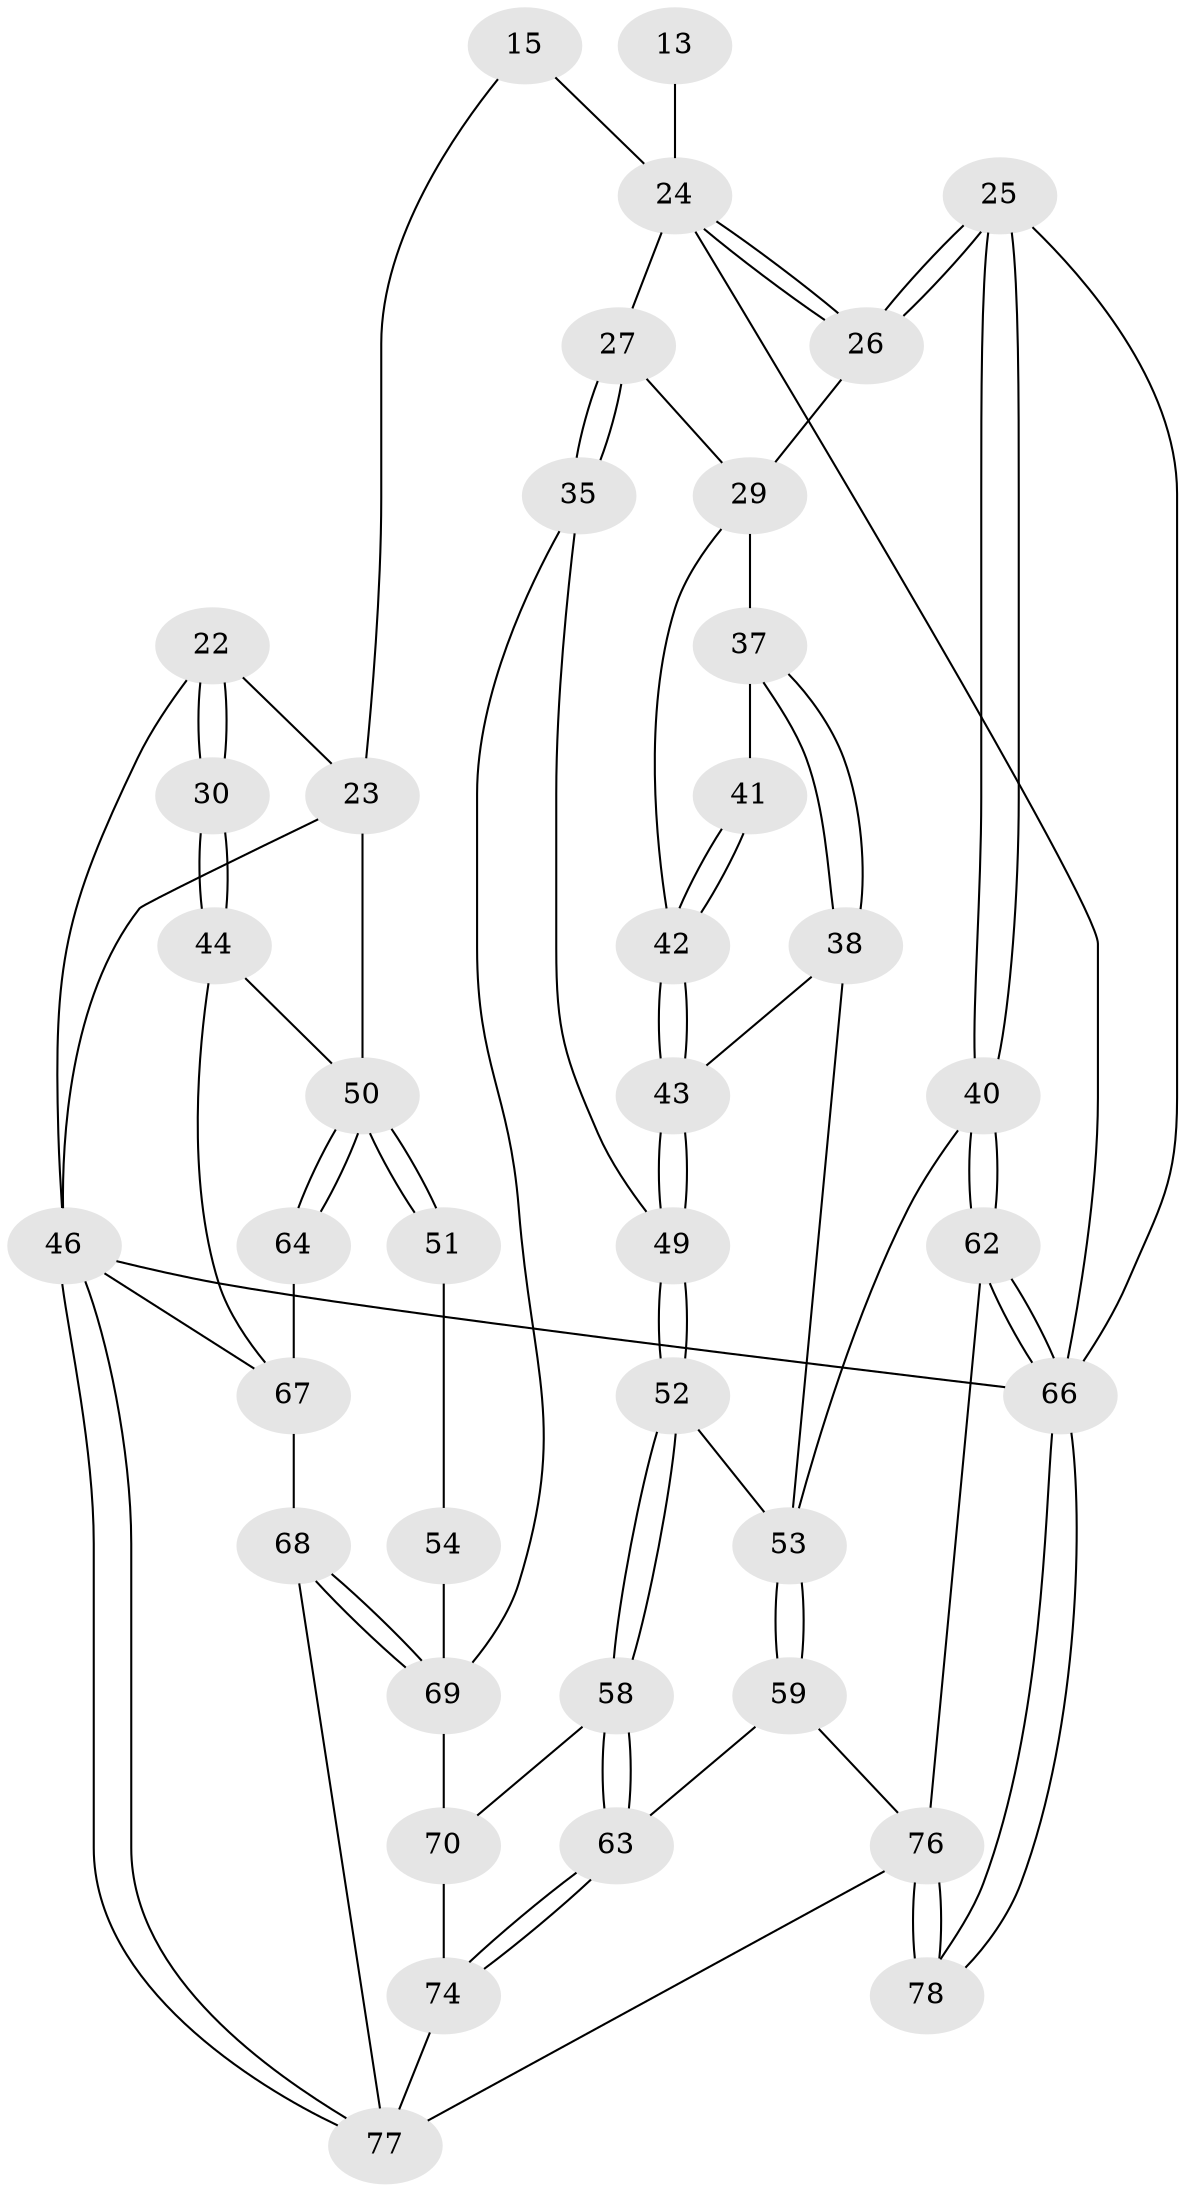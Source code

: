 // original degree distribution, {3: 0.05128205128205128, 6: 0.19230769230769232, 5: 0.5897435897435898, 4: 0.16666666666666666}
// Generated by graph-tools (version 1.1) at 2025/07/03/04/25 22:07:06]
// undirected, 39 vertices, 84 edges
graph export_dot {
graph [start="1"]
  node [color=gray90,style=filled];
  13 [pos="+0.37613691185160764+0.17993961507073736"];
  15 [pos="+0.5977725113941814+0.29947249860608693",super="+9+8"];
  22 [pos="+0.9321786147503593+0.37096493209825643",super="+21"];
  23 [pos="+0.7786106309354535+0.4284937368187857",super="+19"];
  24 [pos="+0.1933941004624819+0.2920964040689644",super="+17+14"];
  25 [pos="+0+0.37285443750668645"];
  26 [pos="+0.15042458415269191+0.34581355335424097"];
  27 [pos="+0.4401225641390752+0.46189572494817766"];
  29 [pos="+0.17173534265423804+0.36352289496354867",super="+28"];
  30 [pos="+1+0.35269650570690825"];
  35 [pos="+0.45035469043702425+0.49559968634220347"];
  37 [pos="+0.189122325770341+0.5395839848043901",super="+36"];
  38 [pos="+0.11744400875635101+0.6254109208545514"];
  40 [pos="+0+0.5940237965461348"];
  41 [pos="+0.2562213424691825+0.5381130675575151"];
  42 [pos="+0.25844619769358895+0.5397762644480476"];
  43 [pos="+0.2534576743487704+0.5885324536501451"];
  44 [pos="+1+0.560587590965755"];
  46 [pos="+1+1",super="+2"];
  49 [pos="+0.3214169110342744+0.6571935934030342"];
  50 [pos="+0.8968259446957122+0.747455231789403",super="+45+31"];
  51 [pos="+0.8826737243067354+0.7491060956707077",super="+32"];
  52 [pos="+0.32115263640614156+0.6591437706137901"];
  53 [pos="+0.1883355856591636+0.6933969995486722",super="+39"];
  54 [pos="+0.8067196116203096+0.7643318236513692",super="+33"];
  58 [pos="+0.3758089339068561+0.7918215569787529"];
  59 [pos="+0.2119074299039192+0.8591574164630522"];
  62 [pos="+0+0.7888590392169783"];
  63 [pos="+0.3714540754084846+0.7974926122700865"];
  64 [pos="+0.9814680048255173+0.7817638469027626"];
  66 [pos="+0+1",super="+3"];
  67 [pos="+0.7541452073255859+0.9425819862698006",super="+47+48"];
  68 [pos="+0.7497141935155428+0.9435758193890742"];
  69 [pos="+0.7808574427511088+0.794874181400096",super="+65+55+34"];
  70 [pos="+0.5728737908750592+0.7840700253268451",super="+57"];
  74 [pos="+0.4228634928929202+0.9745197095805023",super="+72+71"];
  76 [pos="+0.26112858265556227+1",super="+60+61"];
  77 [pos="+0.6929741254018512+1",super="+75+73"];
  78 [pos="+0.26012463915449635+1"];
  13 -- 24 [weight=3];
  15 -- 24 [weight=3];
  15 -- 23 [weight=2];
  22 -- 23 [weight=2];
  22 -- 30 [weight=2];
  22 -- 30;
  22 -- 46;
  23 -- 50;
  23 -- 46;
  24 -- 26;
  24 -- 26;
  24 -- 27;
  24 -- 66;
  25 -- 26;
  25 -- 26;
  25 -- 40;
  25 -- 40;
  25 -- 66;
  26 -- 29;
  27 -- 35;
  27 -- 35;
  27 -- 29;
  29 -- 37;
  29 -- 42;
  30 -- 44;
  30 -- 44;
  35 -- 49;
  35 -- 69;
  37 -- 38;
  37 -- 38;
  37 -- 41 [weight=2];
  38 -- 43;
  38 -- 53;
  40 -- 62;
  40 -- 62;
  40 -- 53;
  41 -- 42;
  41 -- 42;
  42 -- 43;
  42 -- 43;
  43 -- 49;
  43 -- 49;
  44 -- 50;
  44 -- 67;
  46 -- 77;
  46 -- 77;
  46 -- 66 [weight=2];
  46 -- 67;
  49 -- 52;
  49 -- 52;
  50 -- 51 [weight=2];
  50 -- 51;
  50 -- 64;
  50 -- 64;
  51 -- 54 [weight=2];
  52 -- 53;
  52 -- 58;
  52 -- 58;
  53 -- 59;
  53 -- 59;
  54 -- 69 [weight=2];
  58 -- 63;
  58 -- 63;
  58 -- 70;
  59 -- 63;
  59 -- 76;
  62 -- 66;
  62 -- 66;
  62 -- 76;
  63 -- 74;
  63 -- 74;
  64 -- 67 [weight=2];
  66 -- 78;
  66 -- 78;
  67 -- 68;
  68 -- 69;
  68 -- 69;
  68 -- 77;
  69 -- 70 [weight=2];
  70 -- 74 [weight=2];
  74 -- 77 [weight=2];
  76 -- 78 [weight=2];
  76 -- 78;
  76 -- 77;
}
